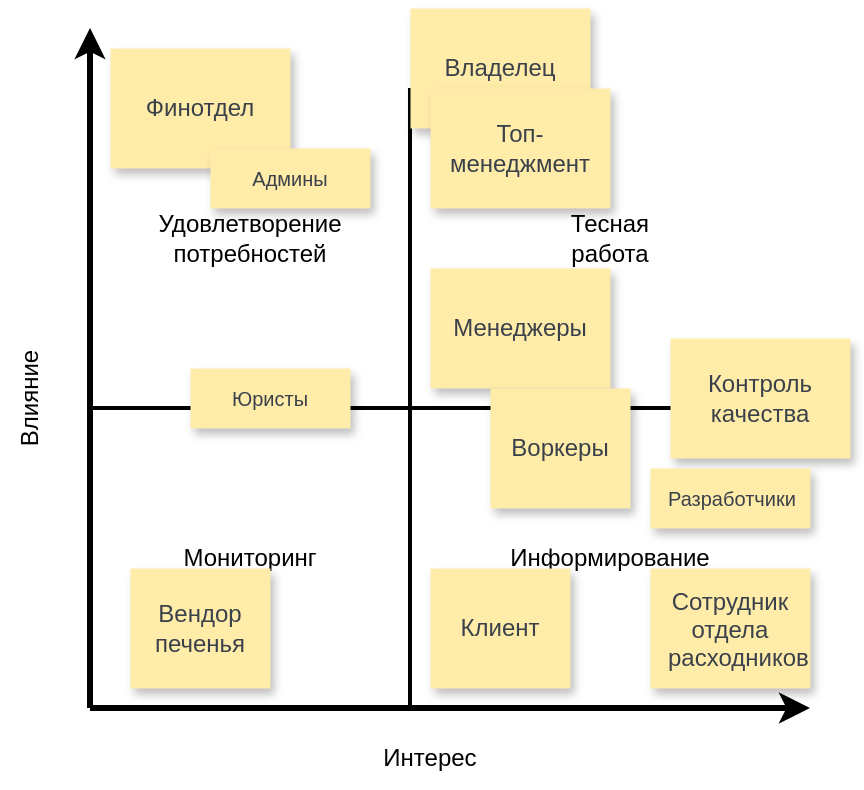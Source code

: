 <mxfile version="24.6.4" type="github">
  <diagram name="Page-1" id="w8NMSXXswHM774tr6cRy">
    <mxGraphModel dx="608" dy="493" grid="1" gridSize="10" guides="1" tooltips="1" connect="1" arrows="1" fold="1" page="1" pageScale="1" pageWidth="850" pageHeight="1100" math="0" shadow="0">
      <root>
        <mxCell id="0" />
        <mxCell id="1" parent="0" />
        <mxCell id="dl4hutA3XFesFYQ5RNVq-1" value="" style="endArrow=classic;html=1;rounded=0;strokeWidth=3;" parent="1" edge="1">
          <mxGeometry width="50" height="50" relative="1" as="geometry">
            <mxPoint x="240" y="550" as="sourcePoint" />
            <mxPoint x="600" y="550" as="targetPoint" />
          </mxGeometry>
        </mxCell>
        <mxCell id="dl4hutA3XFesFYQ5RNVq-2" value="" style="endArrow=classic;html=1;rounded=0;strokeWidth=3;" parent="1" edge="1">
          <mxGeometry width="50" height="50" relative="1" as="geometry">
            <mxPoint x="240" y="550" as="sourcePoint" />
            <mxPoint x="240" y="210" as="targetPoint" />
          </mxGeometry>
        </mxCell>
        <mxCell id="dl4hutA3XFesFYQ5RNVq-3" value="" style="endArrow=none;html=1;rounded=0;strokeWidth=2;" parent="1" edge="1">
          <mxGeometry width="50" height="50" relative="1" as="geometry">
            <mxPoint x="240" y="400" as="sourcePoint" />
            <mxPoint x="560" y="400" as="targetPoint" />
          </mxGeometry>
        </mxCell>
        <mxCell id="dl4hutA3XFesFYQ5RNVq-4" value="" style="endArrow=none;html=1;rounded=0;strokeWidth=2;" parent="1" edge="1">
          <mxGeometry width="50" height="50" relative="1" as="geometry">
            <mxPoint x="400" y="550" as="sourcePoint" />
            <mxPoint x="400" y="240" as="targetPoint" />
          </mxGeometry>
        </mxCell>
        <mxCell id="dl4hutA3XFesFYQ5RNVq-5" value="Мониторинг" style="text;html=1;align=center;verticalAlign=middle;whiteSpace=wrap;rounded=0;" parent="1" vertex="1">
          <mxGeometry x="290" y="460" width="60" height="30" as="geometry" />
        </mxCell>
        <mxCell id="dl4hutA3XFesFYQ5RNVq-6" value="Информирование" style="text;html=1;align=center;verticalAlign=middle;whiteSpace=wrap;rounded=0;" parent="1" vertex="1">
          <mxGeometry x="470" y="460" width="60" height="30" as="geometry" />
        </mxCell>
        <mxCell id="dl4hutA3XFesFYQ5RNVq-7" value="Удовлетворение потребностей" style="text;html=1;align=center;verticalAlign=middle;whiteSpace=wrap;rounded=0;" parent="1" vertex="1">
          <mxGeometry x="290" y="300" width="60" height="30" as="geometry" />
        </mxCell>
        <mxCell id="dl4hutA3XFesFYQ5RNVq-8" value="Тесная работа" style="text;html=1;align=center;verticalAlign=middle;whiteSpace=wrap;rounded=0;" parent="1" vertex="1">
          <mxGeometry x="470" y="300" width="60" height="30" as="geometry" />
        </mxCell>
        <mxCell id="dl4hutA3XFesFYQ5RNVq-9" value="Интерес" style="text;html=1;align=center;verticalAlign=middle;whiteSpace=wrap;rounded=0;" parent="1" vertex="1">
          <mxGeometry x="380" y="560" width="60" height="30" as="geometry" />
        </mxCell>
        <mxCell id="dl4hutA3XFesFYQ5RNVq-10" value="Влияние" style="text;html=1;align=center;verticalAlign=middle;whiteSpace=wrap;rounded=0;rotation=-90;" parent="1" vertex="1">
          <mxGeometry x="180" y="380" width="60" height="30" as="geometry" />
        </mxCell>
        <mxCell id="dl4hutA3XFesFYQ5RNVq-11" value="Клиент" style="html=1;overflow=block;blockSpacing=1;whiteSpace=wrap;shadow=1;fontSize=12;fontColor=#3a414a;spacing=9;strokeColor=none;strokeOpacity=100;fillColor=#FFECA9;strokeWidth=0;lucidId=poOMKIs.5_XG;" parent="1" vertex="1">
          <mxGeometry x="410" y="480" width="70" height="60" as="geometry" />
        </mxCell>
        <mxCell id="dl4hutA3XFesFYQ5RNVq-12" value="Сотрудник отдела расходников" style="html=1;overflow=block;blockSpacing=1;whiteSpace=wrap;shadow=1;fontSize=12;fontColor=#3a414a;spacing=9;strokeColor=none;strokeOpacity=100;fillColor=#FFECA9;strokeWidth=0;lucidId=IsOMc4fZZYhW;" parent="1" vertex="1">
          <mxGeometry x="520" y="480" width="80" height="60" as="geometry" />
        </mxCell>
        <mxCell id="dl4hutA3XFesFYQ5RNVq-13" value="Контроль качества" style="html=1;overflow=block;blockSpacing=1;whiteSpace=wrap;shadow=1;fontSize=12;fontColor=#3a414a;spacing=9;strokeColor=none;strokeOpacity=100;fillColor=#FFECA9;strokeWidth=0;lucidId=poOMKIs.5_XG;" parent="1" vertex="1">
          <mxGeometry x="530" y="365" width="90" height="60" as="geometry" />
        </mxCell>
        <mxCell id="dl4hutA3XFesFYQ5RNVq-14" value="Вендор печенья" style="html=1;overflow=block;blockSpacing=1;whiteSpace=wrap;shadow=1;fontSize=12;fontColor=#3a414a;spacing=9;strokeColor=none;strokeOpacity=100;fillColor=#FFECA9;strokeWidth=0;lucidId=poOMKIs.5_XG;" parent="1" vertex="1">
          <mxGeometry x="260" y="480" width="70" height="60" as="geometry" />
        </mxCell>
        <mxCell id="dl4hutA3XFesFYQ5RNVq-15" value="Разработчики" style="html=1;overflow=block;blockSpacing=1;whiteSpace=wrap;shadow=1;fontSize=10;fontColor=#3a414a;spacing=9;strokeColor=none;strokeOpacity=100;fillColor=#FFECA9;strokeWidth=0;lucidId=poOMKIs.5_XG;" parent="1" vertex="1">
          <mxGeometry x="520" y="430" width="80" height="30" as="geometry" />
        </mxCell>
        <mxCell id="dl4hutA3XFesFYQ5RNVq-16" value="Менеджеры" style="html=1;overflow=block;blockSpacing=1;whiteSpace=wrap;shadow=1;fontSize=12;fontColor=#3a414a;spacing=9;strokeColor=none;strokeOpacity=100;fillColor=#FFECA9;strokeWidth=0;lucidId=poOMKIs.5_XG;" parent="1" vertex="1">
          <mxGeometry x="410" y="330" width="90" height="60" as="geometry" />
        </mxCell>
        <mxCell id="dl4hutA3XFesFYQ5RNVq-17" value="Владелец" style="html=1;overflow=block;blockSpacing=1;whiteSpace=wrap;shadow=1;fontSize=12;fontColor=#3a414a;spacing=9;strokeColor=none;strokeOpacity=100;fillColor=#FFECA9;strokeWidth=0;lucidId=poOMKIs.5_XG;" parent="1" vertex="1">
          <mxGeometry x="400" y="200" width="90" height="60" as="geometry" />
        </mxCell>
        <mxCell id="dl4hutA3XFesFYQ5RNVq-18" value="Воркеры" style="html=1;overflow=block;blockSpacing=1;whiteSpace=wrap;shadow=1;fontSize=12;fontColor=#3a414a;spacing=9;strokeColor=none;strokeOpacity=100;fillColor=#FFECA9;strokeWidth=0;lucidId=poOMKIs.5_XG;" parent="1" vertex="1">
          <mxGeometry x="440" y="390" width="70" height="60" as="geometry" />
        </mxCell>
        <mxCell id="R_F45ID4bSmaVw9NfCsC-1" value="Финотдел" style="html=1;overflow=block;blockSpacing=1;whiteSpace=wrap;shadow=1;fontSize=12;fontColor=#3a414a;spacing=9;strokeColor=none;strokeOpacity=100;fillColor=#FFECA9;strokeWidth=0;lucidId=poOMKIs.5_XG;" vertex="1" parent="1">
          <mxGeometry x="250" y="220" width="90" height="60" as="geometry" />
        </mxCell>
        <mxCell id="R_F45ID4bSmaVw9NfCsC-2" value="&lt;span&gt;Топ-менеджмент&lt;/span&gt;" style="html=1;overflow=block;blockSpacing=1;whiteSpace=wrap;shadow=1;fontSize=12;fontColor=#3a414a;spacing=9;strokeColor=none;strokeOpacity=100;fillColor=#FFECA9;strokeWidth=0;lucidId=poOMKIs.5_XG;fontStyle=0" vertex="1" parent="1">
          <mxGeometry x="410" y="240" width="90" height="60" as="geometry" />
        </mxCell>
        <mxCell id="R_F45ID4bSmaVw9NfCsC-3" value="Админы" style="html=1;overflow=block;blockSpacing=1;whiteSpace=wrap;shadow=1;fontSize=10;fontColor=#3a414a;spacing=9;strokeColor=none;strokeOpacity=100;fillColor=#FFECA9;strokeWidth=0;lucidId=poOMKIs.5_XG;" vertex="1" parent="1">
          <mxGeometry x="300" y="270" width="80" height="30" as="geometry" />
        </mxCell>
        <mxCell id="R_F45ID4bSmaVw9NfCsC-4" value="Юристы" style="html=1;overflow=block;blockSpacing=1;whiteSpace=wrap;shadow=1;fontSize=10;fontColor=#3a414a;spacing=9;strokeColor=none;strokeOpacity=100;fillColor=#FFECA9;strokeWidth=0;lucidId=poOMKIs.5_XG;" vertex="1" parent="1">
          <mxGeometry x="290" y="380" width="80" height="30" as="geometry" />
        </mxCell>
      </root>
    </mxGraphModel>
  </diagram>
</mxfile>
